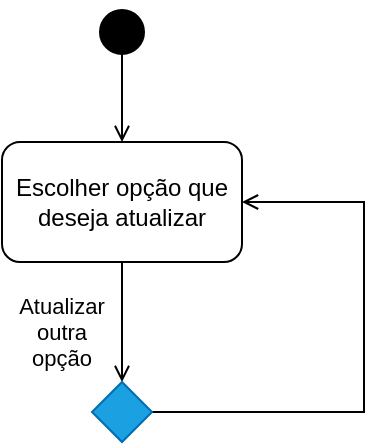 <mxfile version="21.5.0" type="github">
  <diagram name="Página-1" id="ko8FQJQJKpPwWS8EJ0Uh">
    <mxGraphModel dx="1114" dy="616" grid="1" gridSize="10" guides="1" tooltips="1" connect="1" arrows="1" fold="1" page="1" pageScale="1" pageWidth="827" pageHeight="1169" math="0" shadow="0">
      <root>
        <mxCell id="0" />
        <mxCell id="1" parent="0" />
        <mxCell id="FGsbNq8r_3bn9qSofiAP-3" style="edgeStyle=orthogonalEdgeStyle;rounded=0;orthogonalLoop=1;jettySize=auto;html=1;entryX=0.5;entryY=0;entryDx=0;entryDy=0;endArrow=open;endFill=0;exitX=0.5;exitY=0.8;exitDx=0;exitDy=0;exitPerimeter=0;" edge="1" parent="1" source="FGsbNq8r_3bn9qSofiAP-1" target="FGsbNq8r_3bn9qSofiAP-2">
          <mxGeometry relative="1" as="geometry">
            <mxPoint x="400" y="60" as="sourcePoint" />
          </mxGeometry>
        </mxCell>
        <mxCell id="FGsbNq8r_3bn9qSofiAP-1" value="" style="ellipse;html=1;shape=startState;fillColor=#000000;strokeColor=#000000;" vertex="1" parent="1">
          <mxGeometry x="384" y="40" width="30" height="30" as="geometry" />
        </mxCell>
        <mxCell id="FGsbNq8r_3bn9qSofiAP-6" style="edgeStyle=orthogonalEdgeStyle;shape=connector;rounded=0;orthogonalLoop=1;jettySize=auto;html=1;exitX=0.5;exitY=1;exitDx=0;exitDy=0;entryX=0.5;entryY=0;entryDx=0;entryDy=0;labelBackgroundColor=default;strokeColor=default;fontFamily=Helvetica;fontSize=11;fontColor=default;endArrow=open;endFill=0;" edge="1" parent="1" source="FGsbNq8r_3bn9qSofiAP-2" target="FGsbNq8r_3bn9qSofiAP-5">
          <mxGeometry relative="1" as="geometry" />
        </mxCell>
        <mxCell id="FGsbNq8r_3bn9qSofiAP-2" value="Escolher opção que deseja atualizar" style="rounded=1;whiteSpace=wrap;html=1;" vertex="1" parent="1">
          <mxGeometry x="339" y="110" width="120" height="60" as="geometry" />
        </mxCell>
        <mxCell id="FGsbNq8r_3bn9qSofiAP-7" style="edgeStyle=orthogonalEdgeStyle;shape=connector;rounded=0;orthogonalLoop=1;jettySize=auto;html=1;exitX=1;exitY=0.5;exitDx=0;exitDy=0;entryX=1;entryY=0.5;entryDx=0;entryDy=0;labelBackgroundColor=default;strokeColor=default;fontFamily=Helvetica;fontSize=11;fontColor=default;endArrow=open;endFill=0;" edge="1" parent="1" source="FGsbNq8r_3bn9qSofiAP-5" target="FGsbNq8r_3bn9qSofiAP-2">
          <mxGeometry relative="1" as="geometry">
            <Array as="points">
              <mxPoint x="520" y="245" />
              <mxPoint x="520" y="140" />
            </Array>
          </mxGeometry>
        </mxCell>
        <mxCell id="FGsbNq8r_3bn9qSofiAP-5" value="" style="rhombus;whiteSpace=wrap;html=1;fillColor=#1ba1e2;strokeColor=#006EAF;fontColor=#ffffff;" vertex="1" parent="1">
          <mxGeometry x="384" y="230" width="30" height="30" as="geometry" />
        </mxCell>
        <mxCell id="FGsbNq8r_3bn9qSofiAP-8" value="Atualizar outra opção" style="text;html=1;strokeColor=none;fillColor=none;align=center;verticalAlign=middle;whiteSpace=wrap;rounded=0;fontSize=11;fontFamily=Helvetica;fontColor=default;" vertex="1" parent="1">
          <mxGeometry x="339" y="190" width="60" height="30" as="geometry" />
        </mxCell>
      </root>
    </mxGraphModel>
  </diagram>
</mxfile>
